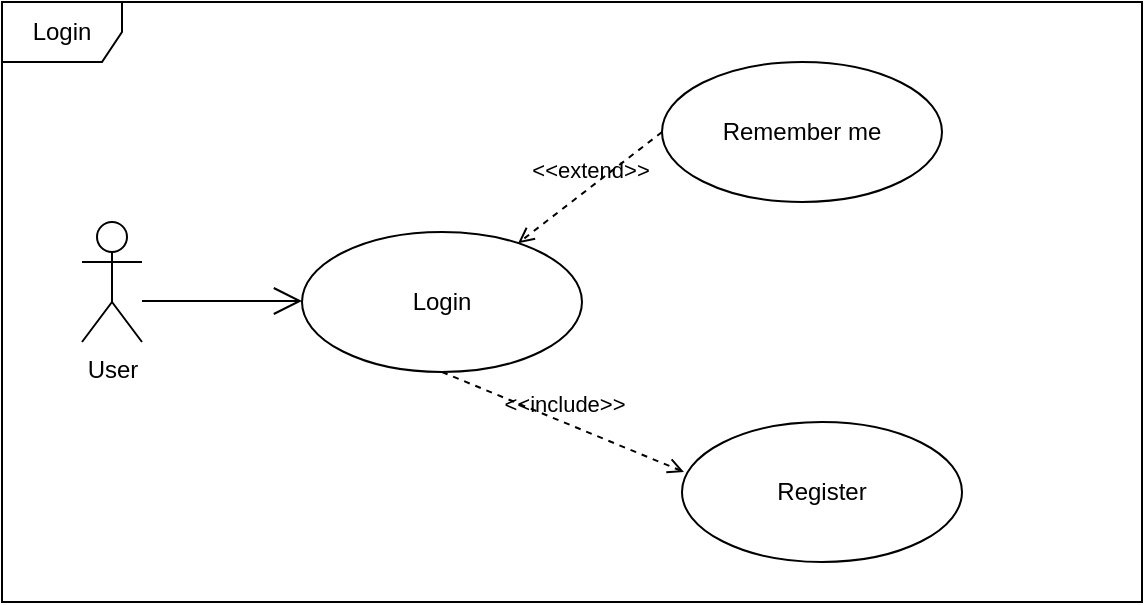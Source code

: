 <mxfile version="20.3.0" type="device"><diagram id="11LIENzdnUskUbYf2fAQ" name="Sayfa -1"><mxGraphModel dx="868" dy="553" grid="1" gridSize="10" guides="1" tooltips="1" connect="1" arrows="1" fold="1" page="1" pageScale="1" pageWidth="827" pageHeight="1169" math="0" shadow="0"><root><mxCell id="0"/><mxCell id="1" parent="0"/><mxCell id="3mpKp6W3au8phIdHOIwx-1" value="Login" style="shape=umlFrame;whiteSpace=wrap;html=1;" vertex="1" parent="1"><mxGeometry x="140" y="90" width="570" height="300" as="geometry"/></mxCell><mxCell id="3mpKp6W3au8phIdHOIwx-2" value="User" style="shape=umlActor;verticalLabelPosition=bottom;verticalAlign=top;html=1;" vertex="1" parent="1"><mxGeometry x="180" y="200" width="30" height="60" as="geometry"/></mxCell><mxCell id="3mpKp6W3au8phIdHOIwx-4" value="" style="endArrow=open;endFill=1;endSize=12;html=1;rounded=0;" edge="1" parent="1"><mxGeometry width="160" relative="1" as="geometry"><mxPoint x="210" y="239.5" as="sourcePoint"/><mxPoint x="290" y="239.5" as="targetPoint"/></mxGeometry></mxCell><mxCell id="3mpKp6W3au8phIdHOIwx-5" value="Login" style="ellipse;whiteSpace=wrap;html=1;" vertex="1" parent="1"><mxGeometry x="290" y="205" width="140" height="70" as="geometry"/></mxCell><mxCell id="3mpKp6W3au8phIdHOIwx-6" value="Remember me" style="ellipse;whiteSpace=wrap;html=1;" vertex="1" parent="1"><mxGeometry x="470" y="120" width="140" height="70" as="geometry"/></mxCell><mxCell id="3mpKp6W3au8phIdHOIwx-7" value="Register" style="ellipse;whiteSpace=wrap;html=1;" vertex="1" parent="1"><mxGeometry x="480" y="300" width="140" height="70" as="geometry"/></mxCell><mxCell id="3mpKp6W3au8phIdHOIwx-8" value="&amp;lt;&amp;lt;include&amp;gt;&amp;gt;" style="html=1;verticalAlign=bottom;labelBackgroundColor=none;endArrow=open;endFill=0;dashed=1;rounded=0;entryX=0.007;entryY=0.357;entryDx=0;entryDy=0;entryPerimeter=0;exitX=0.5;exitY=1;exitDx=0;exitDy=0;" edge="1" parent="1" source="3mpKp6W3au8phIdHOIwx-5" target="3mpKp6W3au8phIdHOIwx-7"><mxGeometry width="160" relative="1" as="geometry"><mxPoint x="170" y="320" as="sourcePoint"/><mxPoint x="330" y="320" as="targetPoint"/></mxGeometry></mxCell><mxCell id="3mpKp6W3au8phIdHOIwx-9" value="&amp;lt;&amp;lt;extend&amp;gt;&amp;gt;" style="html=1;verticalAlign=bottom;labelBackgroundColor=none;endArrow=open;endFill=0;dashed=1;rounded=0;exitX=0;exitY=0.5;exitDx=0;exitDy=0;" edge="1" parent="1" source="3mpKp6W3au8phIdHOIwx-6" target="3mpKp6W3au8phIdHOIwx-5"><mxGeometry width="160" relative="1" as="geometry"><mxPoint x="370" y="150" as="sourcePoint"/><mxPoint x="530" y="150" as="targetPoint"/></mxGeometry></mxCell></root></mxGraphModel></diagram></mxfile>